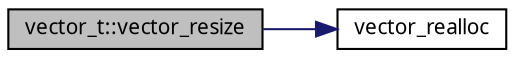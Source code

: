 digraph "vector_t::vector_resize"
{
 // INTERACTIVE_SVG=YES
 // LATEX_PDF_SIZE
  bgcolor="transparent";
  edge [fontname="Mononoki",fontsize="10",labelfontname="Mononoki",labelfontsize="10"];
  node [fontname="Mononoki",fontsize="10",shape=record];
  rankdir="LR";
  Node1 [label="vector_t::vector_resize",height=0.2,width=0.4,color="black", fillcolor="grey75", style="filled", fontcolor="black",tooltip="Performs allocation resize."];
  Node1 -> Node2 [color="midnightblue",fontsize="10",style="solid",fontname="Mononoki"];
  Node2 [label="vector_realloc",height=0.2,width=0.4,color="black",URL="$group__Allocation.html#ga2a637cdf2cd27685082c78edd4b07951",tooltip="Reallocates already allocated memory chunk in order to change allocation size."];
}
